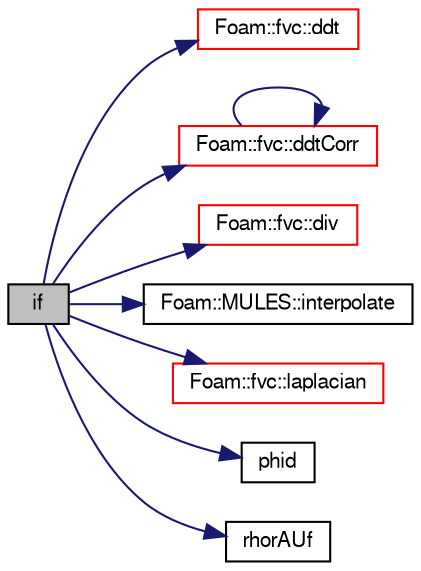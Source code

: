digraph "if"
{
  bgcolor="transparent";
  edge [fontname="FreeSans",fontsize="10",labelfontname="FreeSans",labelfontsize="10"];
  node [fontname="FreeSans",fontsize="10",shape=record];
  rankdir="LR";
  Node6 [label="if",height=0.2,width=0.4,color="black", fillcolor="grey75", style="filled", fontcolor="black"];
  Node6 -> Node7 [color="midnightblue",fontsize="10",style="solid",fontname="FreeSans"];
  Node7 [label="Foam::fvc::ddt",height=0.2,width=0.4,color="red",URL="$a21134.html#a5dc871206ab86042756c8ccfdc5797ad"];
  Node6 -> Node309 [color="midnightblue",fontsize="10",style="solid",fontname="FreeSans"];
  Node309 [label="Foam::fvc::ddtCorr",height=0.2,width=0.4,color="red",URL="$a21134.html#a62752eff998bc6e471deab75616e34d5"];
  Node309 -> Node309 [color="midnightblue",fontsize="10",style="solid",fontname="FreeSans"];
  Node6 -> Node69 [color="midnightblue",fontsize="10",style="solid",fontname="FreeSans"];
  Node69 [label="Foam::fvc::div",height=0.2,width=0.4,color="red",URL="$a21134.html#a585533948ad80abfe589d920c641f251"];
  Node6 -> Node310 [color="midnightblue",fontsize="10",style="solid",fontname="FreeSans"];
  Node310 [label="Foam::MULES::interpolate",height=0.2,width=0.4,color="black",URL="$a21136.html#a4d62f21551985d814104861e7c1d9b4f"];
  Node6 -> Node311 [color="midnightblue",fontsize="10",style="solid",fontname="FreeSans"];
  Node311 [label="Foam::fvc::laplacian",height=0.2,width=0.4,color="red",URL="$a21134.html#ac75bff389d0405149b204b0d7ac214cd"];
  Node6 -> Node313 [color="midnightblue",fontsize="10",style="solid",fontname="FreeSans"];
  Node313 [label="phid",height=0.2,width=0.4,color="black",URL="$a38066.html#a40a9059ca5c5ed87f4fa45be290ce0e1"];
  Node6 -> Node314 [color="midnightblue",fontsize="10",style="solid",fontname="FreeSans"];
  Node314 [label="rhorAUf",height=0.2,width=0.4,color="black",URL="$a38027.html#afd8c4e61a2e39cb5143264971d9c72b8"];
}
